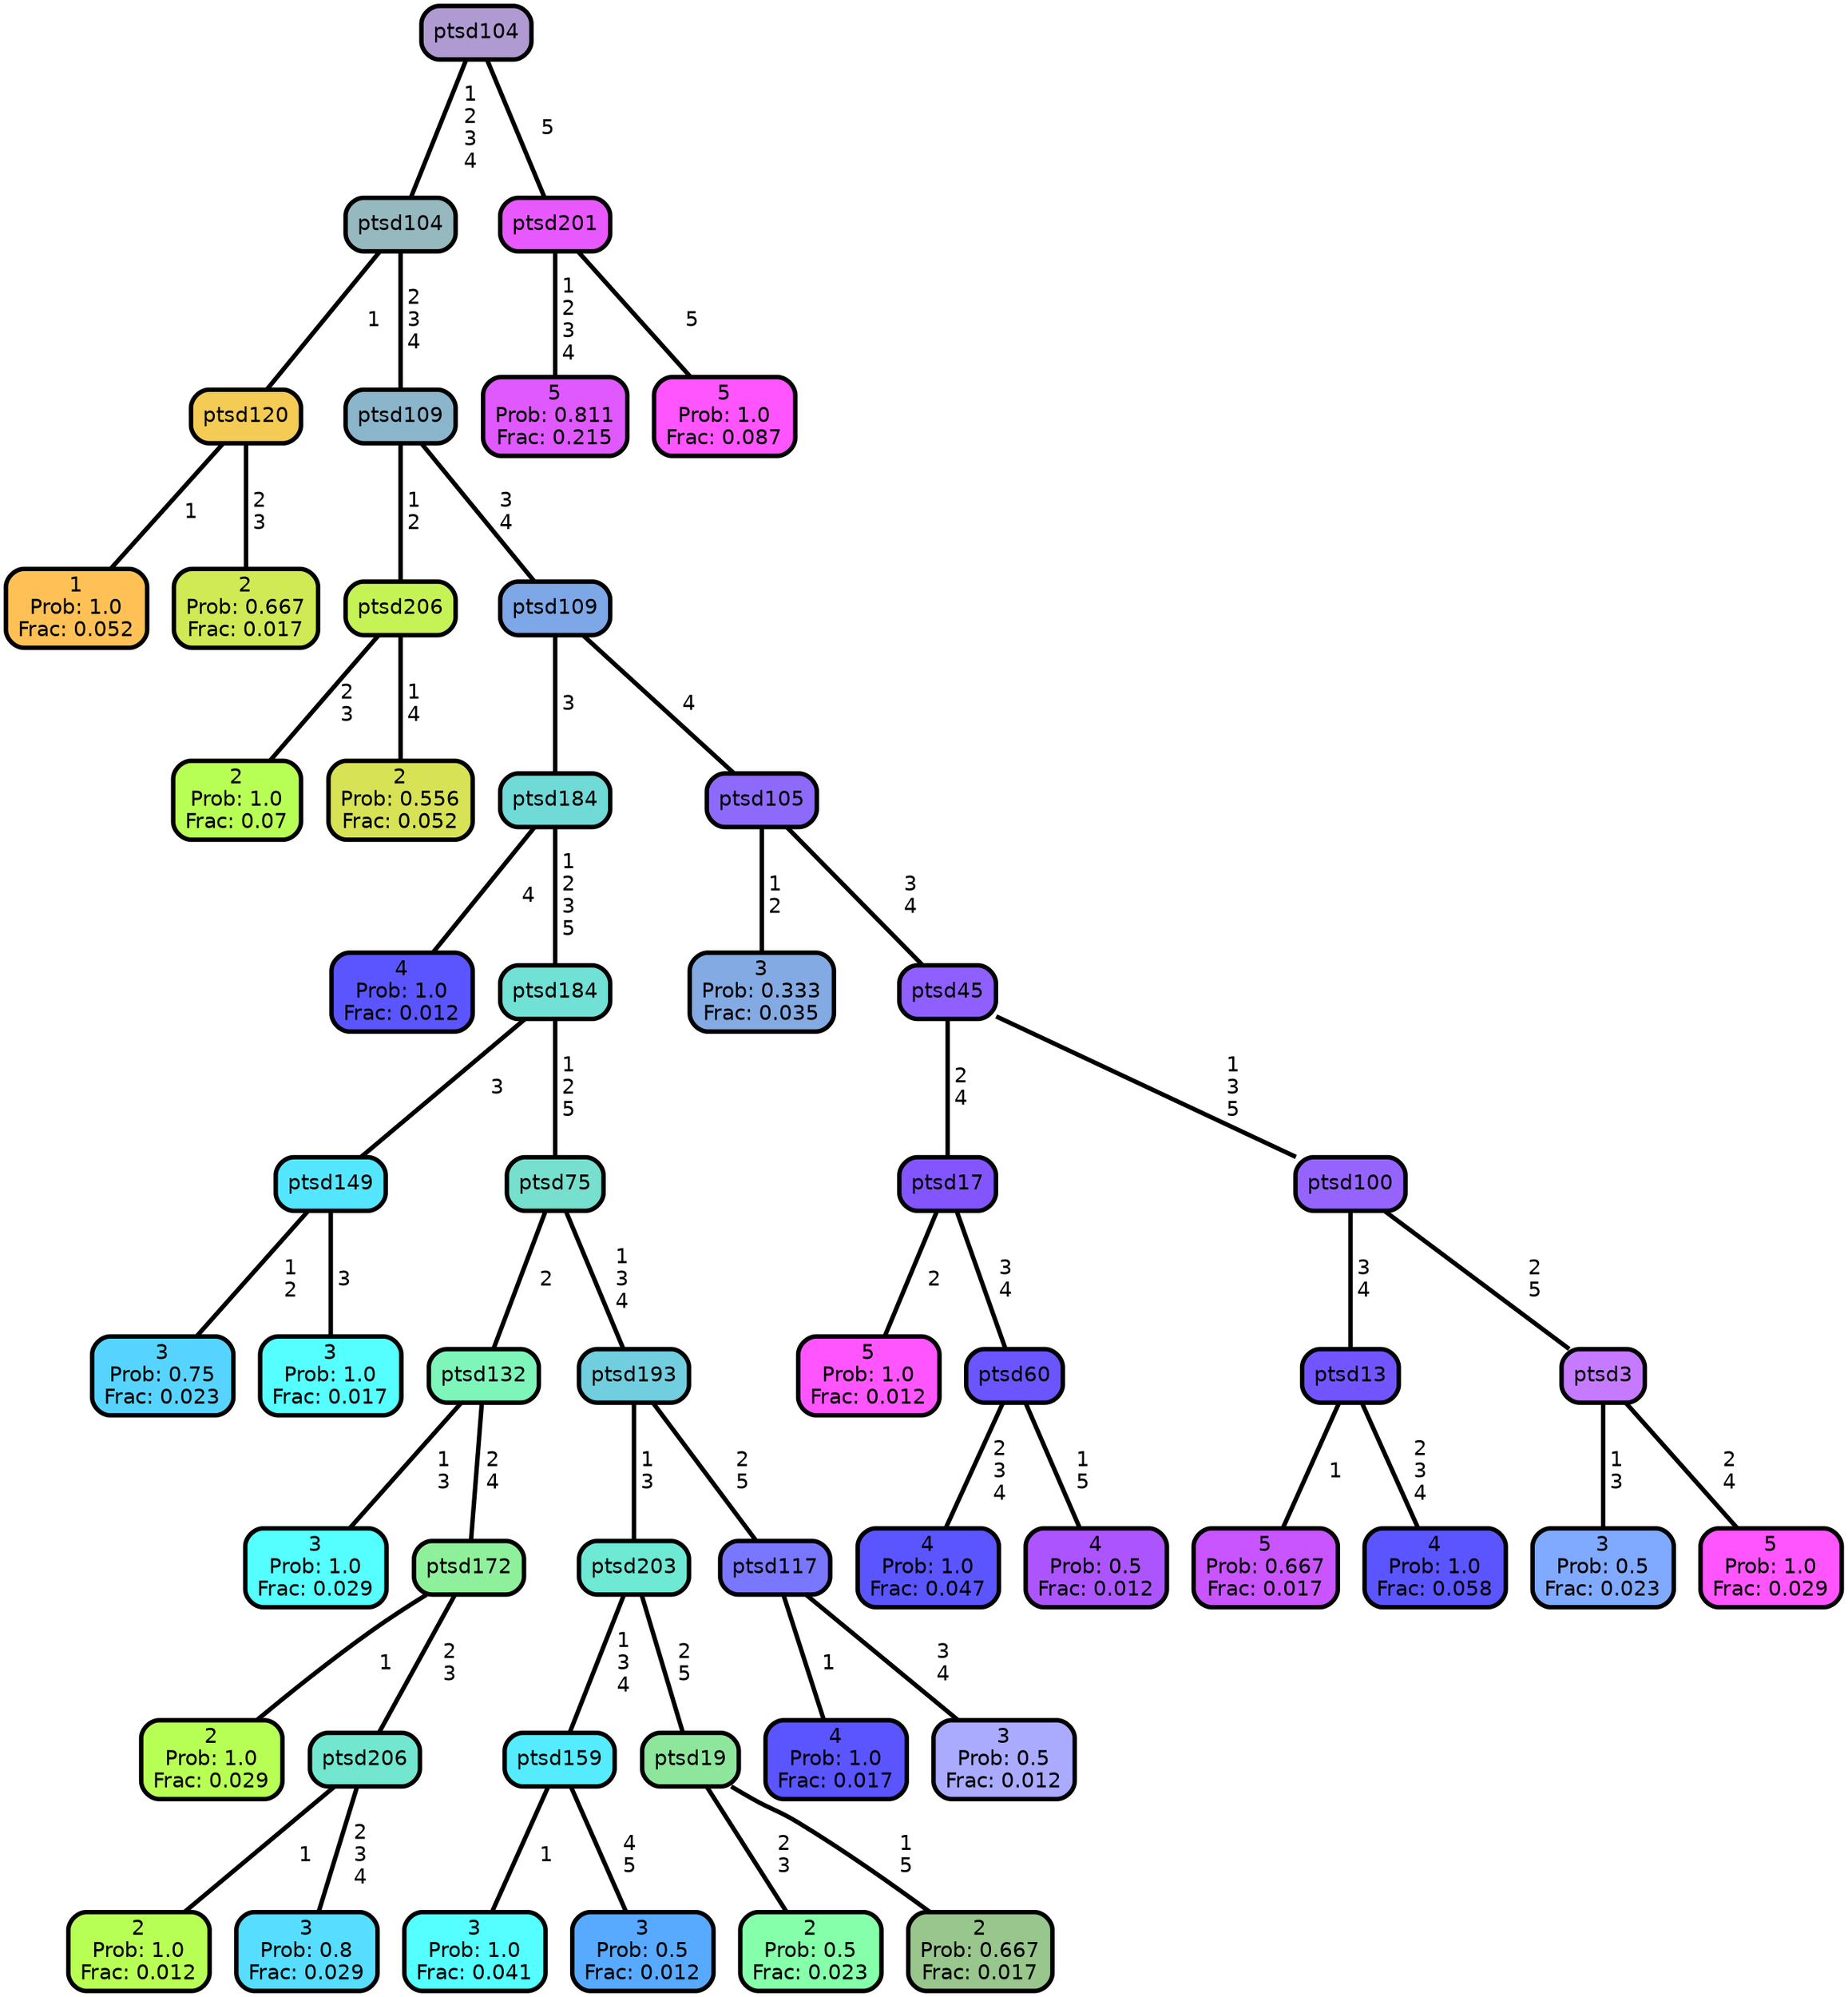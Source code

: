 graph Tree {
node [shape=box, style="filled, rounded",color="black",penwidth="3",fontcolor="black",                 fontname=helvetica] ;
graph [ranksep="0 equally", splines=straight,                 bgcolor=transparent, dpi=200] ;
edge [fontname=helvetica, color=black] ;
0 [label="1
Prob: 1.0
Frac: 0.052", fillcolor="#ffc155"] ;
1 [label="ptsd120", fillcolor="#f3cb55"] ;
2 [label="2
Prob: 0.667
Frac: 0.017", fillcolor="#cfea55"] ;
3 [label="ptsd104", fillcolor="#96b8bf"] ;
4 [label="2
Prob: 1.0
Frac: 0.07", fillcolor="#b8ff55"] ;
5 [label="ptsd206", fillcolor="#c5f355"] ;
6 [label="2
Prob: 0.556
Frac: 0.052", fillcolor="#d7e355"] ;
7 [label="ptsd109", fillcolor="#8bb5cb"] ;
8 [label="4
Prob: 1.0
Frac: 0.012", fillcolor="#5a55ff"] ;
9 [label="ptsd184", fillcolor="#70dad7"] ;
10 [label="3
Prob: 0.75
Frac: 0.023", fillcolor="#56d4ff"] ;
11 [label="ptsd149", fillcolor="#55e6ff"] ;
12 [label="3
Prob: 1.0
Frac: 0.017", fillcolor="#55ffff"] ;
13 [label="ptsd184", fillcolor="#71e0d5"] ;
14 [label="3
Prob: 1.0
Frac: 0.029", fillcolor="#55ffff"] ;
15 [label="ptsd132", fillcolor="#7ef5b9"] ;
16 [label="2
Prob: 1.0
Frac: 0.029", fillcolor="#b8ff55"] ;
17 [label="ptsd172", fillcolor="#8ff09b"] ;
18 [label="2
Prob: 1.0
Frac: 0.012", fillcolor="#b8ff55"] ;
19 [label="ptsd206", fillcolor="#72e6ce"] ;
20 [label="3
Prob: 0.8
Frac: 0.029", fillcolor="#56ddff"] ;
21 [label="ptsd75", fillcolor="#76dfcd"] ;
22 [label="3
Prob: 1.0
Frac: 0.041", fillcolor="#55ffff"] ;
23 [label="ptsd159", fillcolor="#55ecff"] ;
24 [label="3
Prob: 0.5
Frac: 0.012", fillcolor="#57aaff"] ;
25 [label="ptsd203", fillcolor="#6ee9d4"] ;
26 [label="2
Prob: 0.5
Frac: 0.023", fillcolor="#86ffaa"] ;
27 [label="ptsd19", fillcolor="#8ee69d"] ;
28 [label="2
Prob: 0.667
Frac: 0.017", fillcolor="#98c68d"] ;
29 [label="ptsd193", fillcolor="#71cede"] ;
30 [label="4
Prob: 1.0
Frac: 0.017", fillcolor="#5a55ff"] ;
31 [label="ptsd117", fillcolor="#7a77ff"] ;
32 [label="3
Prob: 0.5
Frac: 0.012", fillcolor="#aaaaff"] ;
33 [label="ptsd109", fillcolor="#7da7e7"] ;
34 [label="3
Prob: 0.333
Frac: 0.035", fillcolor="#83aae2"] ;
35 [label="ptsd105", fillcolor="#8d6afa"] ;
36 [label="5
Prob: 1.0
Frac: 0.012", fillcolor="#ff55ff"] ;
37 [label="ptsd17", fillcolor="#8355ff"] ;
38 [label="4
Prob: 1.0
Frac: 0.047", fillcolor="#5a55ff"] ;
39 [label="ptsd60", fillcolor="#6a55ff"] ;
40 [label="4
Prob: 0.5
Frac: 0.012", fillcolor="#ac55ff"] ;
41 [label="ptsd45", fillcolor="#8f5fff"] ;
42 [label="5
Prob: 0.667
Frac: 0.017", fillcolor="#c855ff"] ;
43 [label="ptsd13", fillcolor="#7355ff"] ;
44 [label="4
Prob: 1.0
Frac: 0.058", fillcolor="#5a55ff"] ;
45 [label="ptsd100", fillcolor="#9564ff"] ;
46 [label="3
Prob: 0.5
Frac: 0.023", fillcolor="#80aaff"] ;
47 [label="ptsd3", fillcolor="#c67aff"] ;
48 [label="5
Prob: 1.0
Frac: 0.029", fillcolor="#ff55ff"] ;
49 [label="ptsd104", fillcolor="#af9bd2"] ;
50 [label="5
Prob: 0.811
Frac: 0.215", fillcolor="#df59ff"] ;
51 [label="ptsd201", fillcolor="#e858ff"] ;
52 [label="5
Prob: 1.0
Frac: 0.087", fillcolor="#ff55ff"] ;
1 -- 0 [label=" 1",penwidth=3] ;
1 -- 2 [label=" 2\n 3",penwidth=3] ;
3 -- 1 [label=" 1",penwidth=3] ;
3 -- 7 [label=" 2\n 3\n 4",penwidth=3] ;
5 -- 4 [label=" 2\n 3",penwidth=3] ;
5 -- 6 [label=" 1\n 4",penwidth=3] ;
7 -- 5 [label=" 1\n 2",penwidth=3] ;
7 -- 33 [label=" 3\n 4",penwidth=3] ;
9 -- 8 [label=" 4",penwidth=3] ;
9 -- 13 [label=" 1\n 2\n 3\n 5",penwidth=3] ;
11 -- 10 [label=" 1\n 2",penwidth=3] ;
11 -- 12 [label=" 3",penwidth=3] ;
13 -- 11 [label=" 3",penwidth=3] ;
13 -- 21 [label=" 1\n 2\n 5",penwidth=3] ;
15 -- 14 [label=" 1\n 3",penwidth=3] ;
15 -- 17 [label=" 2\n 4",penwidth=3] ;
17 -- 16 [label=" 1",penwidth=3] ;
17 -- 19 [label=" 2\n 3",penwidth=3] ;
19 -- 18 [label=" 1",penwidth=3] ;
19 -- 20 [label=" 2\n 3\n 4",penwidth=3] ;
21 -- 15 [label=" 2",penwidth=3] ;
21 -- 29 [label=" 1\n 3\n 4",penwidth=3] ;
23 -- 22 [label=" 1",penwidth=3] ;
23 -- 24 [label=" 4\n 5",penwidth=3] ;
25 -- 23 [label=" 1\n 3\n 4",penwidth=3] ;
25 -- 27 [label=" 2\n 5",penwidth=3] ;
27 -- 26 [label=" 2\n 3",penwidth=3] ;
27 -- 28 [label=" 1\n 5",penwidth=3] ;
29 -- 25 [label=" 1\n 3",penwidth=3] ;
29 -- 31 [label=" 2\n 5",penwidth=3] ;
31 -- 30 [label=" 1",penwidth=3] ;
31 -- 32 [label=" 3\n 4",penwidth=3] ;
33 -- 9 [label=" 3",penwidth=3] ;
33 -- 35 [label=" 4",penwidth=3] ;
35 -- 34 [label=" 1\n 2",penwidth=3] ;
35 -- 41 [label=" 3\n 4",penwidth=3] ;
37 -- 36 [label=" 2",penwidth=3] ;
37 -- 39 [label=" 3\n 4",penwidth=3] ;
39 -- 38 [label=" 2\n 3\n 4",penwidth=3] ;
39 -- 40 [label=" 1\n 5",penwidth=3] ;
41 -- 37 [label=" 2\n 4",penwidth=3] ;
41 -- 45 [label=" 1\n 3\n 5",penwidth=3] ;
43 -- 42 [label=" 1",penwidth=3] ;
43 -- 44 [label=" 2\n 3\n 4",penwidth=3] ;
45 -- 43 [label=" 3\n 4",penwidth=3] ;
45 -- 47 [label=" 2\n 5",penwidth=3] ;
47 -- 46 [label=" 1\n 3",penwidth=3] ;
47 -- 48 [label=" 2\n 4",penwidth=3] ;
49 -- 3 [label=" 1\n 2\n 3\n 4",penwidth=3] ;
49 -- 51 [label=" 5",penwidth=3] ;
51 -- 50 [label=" 1\n 2\n 3\n 4",penwidth=3] ;
51 -- 52 [label=" 5",penwidth=3] ;
{rank = same;}}